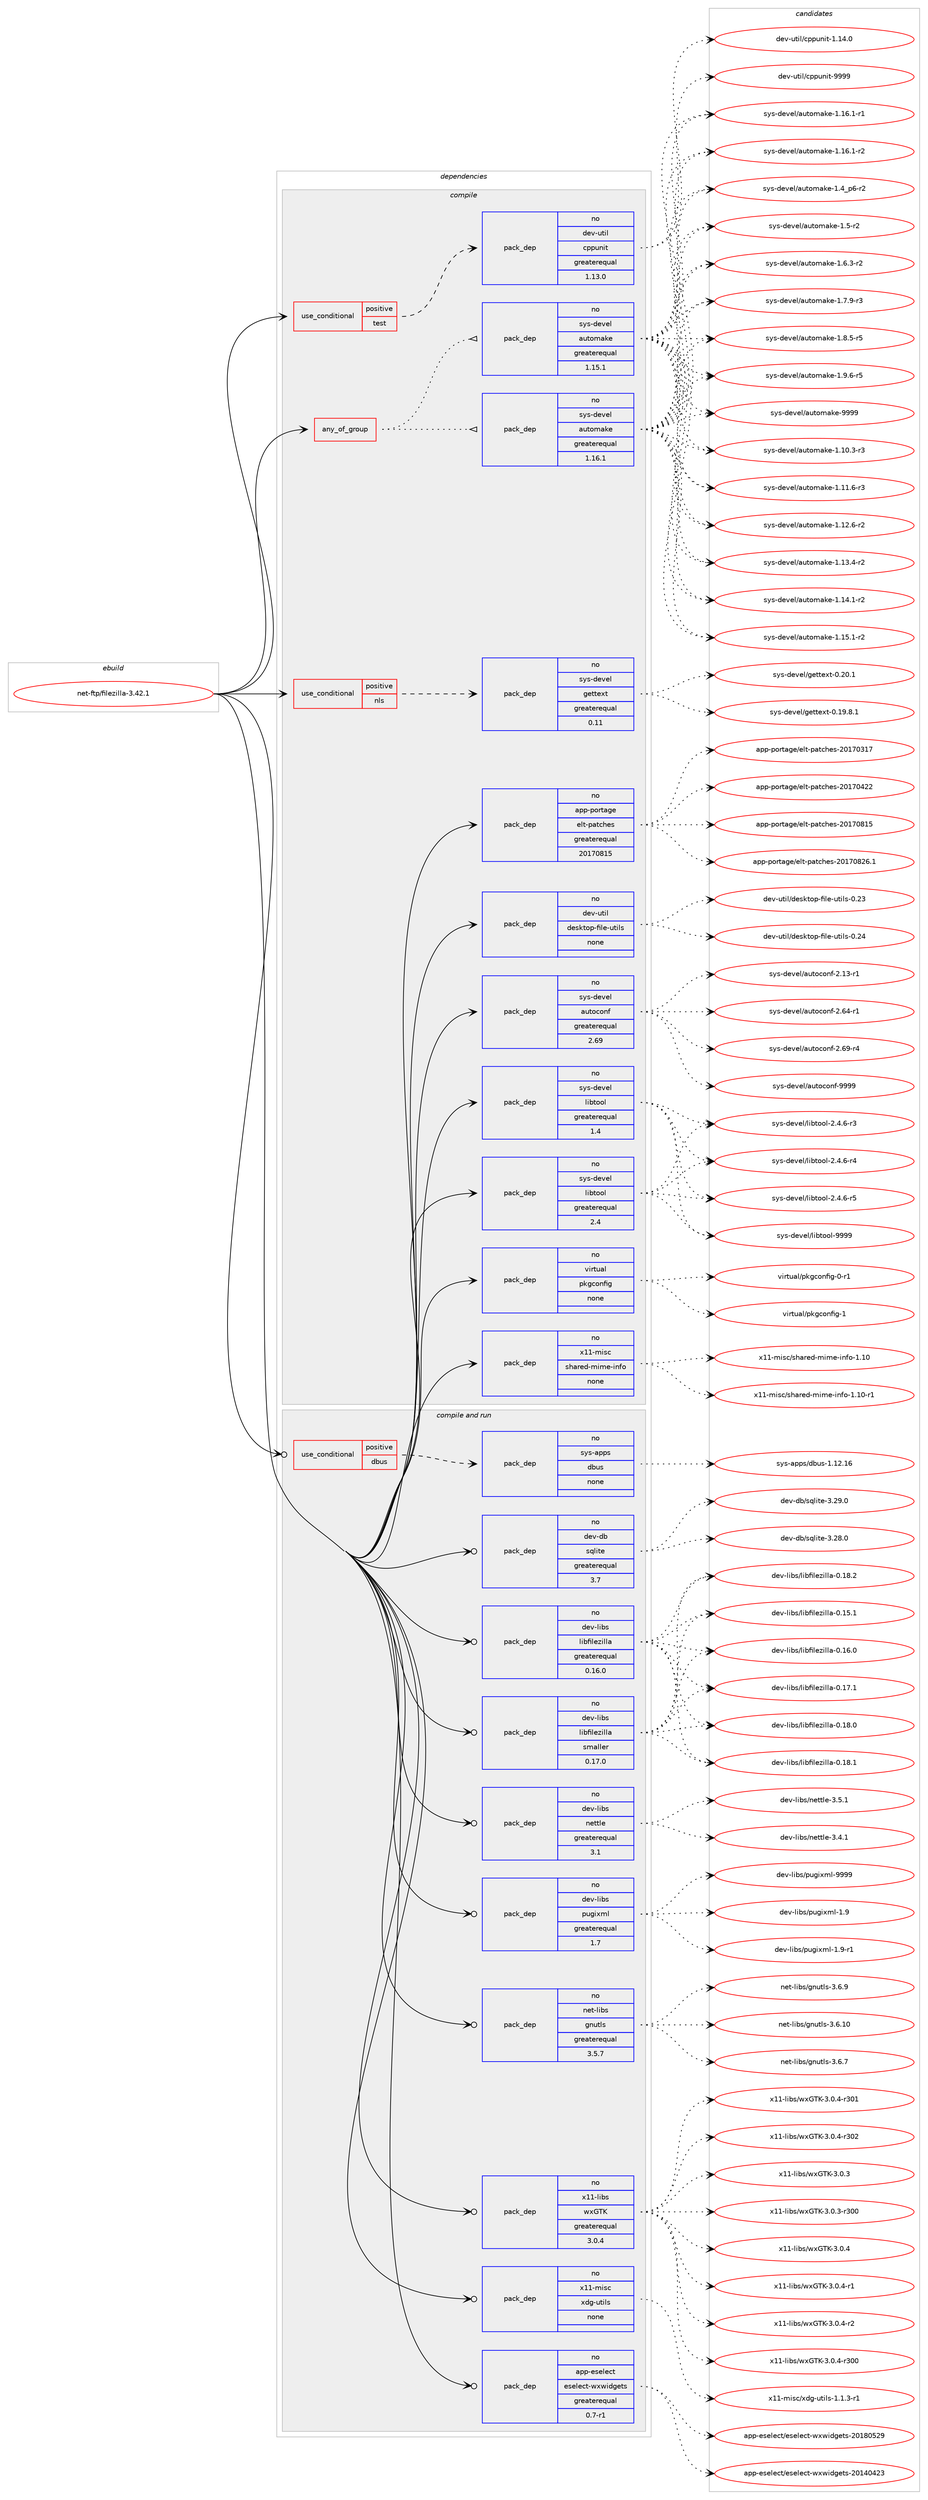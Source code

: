 digraph prolog {

# *************
# Graph options
# *************

newrank=true;
concentrate=true;
compound=true;
graph [rankdir=LR,fontname=Helvetica,fontsize=10,ranksep=1.5];#, ranksep=2.5, nodesep=0.2];
edge  [arrowhead=vee];
node  [fontname=Helvetica,fontsize=10];

# **********
# The ebuild
# **********

subgraph cluster_leftcol {
color=gray;
rank=same;
label=<<i>ebuild</i>>;
id [label="net-ftp/filezilla-3.42.1", color=red, width=4, href="../net-ftp/filezilla-3.42.1.svg"];
}

# ****************
# The dependencies
# ****************

subgraph cluster_midcol {
color=gray;
label=<<i>dependencies</i>>;
subgraph cluster_compile {
fillcolor="#eeeeee";
style=filled;
label=<<i>compile</i>>;
subgraph any13915 {
dependency821105 [label=<<TABLE BORDER="0" CELLBORDER="1" CELLSPACING="0" CELLPADDING="4"><TR><TD CELLPADDING="10">any_of_group</TD></TR></TABLE>>, shape=none, color=red];subgraph pack606696 {
dependency821106 [label=<<TABLE BORDER="0" CELLBORDER="1" CELLSPACING="0" CELLPADDING="4" WIDTH="220"><TR><TD ROWSPAN="6" CELLPADDING="30">pack_dep</TD></TR><TR><TD WIDTH="110">no</TD></TR><TR><TD>sys-devel</TD></TR><TR><TD>automake</TD></TR><TR><TD>greaterequal</TD></TR><TR><TD>1.16.1</TD></TR></TABLE>>, shape=none, color=blue];
}
dependency821105:e -> dependency821106:w [weight=20,style="dotted",arrowhead="oinv"];
subgraph pack606697 {
dependency821107 [label=<<TABLE BORDER="0" CELLBORDER="1" CELLSPACING="0" CELLPADDING="4" WIDTH="220"><TR><TD ROWSPAN="6" CELLPADDING="30">pack_dep</TD></TR><TR><TD WIDTH="110">no</TD></TR><TR><TD>sys-devel</TD></TR><TR><TD>automake</TD></TR><TR><TD>greaterequal</TD></TR><TR><TD>1.15.1</TD></TR></TABLE>>, shape=none, color=blue];
}
dependency821105:e -> dependency821107:w [weight=20,style="dotted",arrowhead="oinv"];
}
id:e -> dependency821105:w [weight=20,style="solid",arrowhead="vee"];
subgraph cond200043 {
dependency821108 [label=<<TABLE BORDER="0" CELLBORDER="1" CELLSPACING="0" CELLPADDING="4"><TR><TD ROWSPAN="3" CELLPADDING="10">use_conditional</TD></TR><TR><TD>positive</TD></TR><TR><TD>nls</TD></TR></TABLE>>, shape=none, color=red];
subgraph pack606698 {
dependency821109 [label=<<TABLE BORDER="0" CELLBORDER="1" CELLSPACING="0" CELLPADDING="4" WIDTH="220"><TR><TD ROWSPAN="6" CELLPADDING="30">pack_dep</TD></TR><TR><TD WIDTH="110">no</TD></TR><TR><TD>sys-devel</TD></TR><TR><TD>gettext</TD></TR><TR><TD>greaterequal</TD></TR><TR><TD>0.11</TD></TR></TABLE>>, shape=none, color=blue];
}
dependency821108:e -> dependency821109:w [weight=20,style="dashed",arrowhead="vee"];
}
id:e -> dependency821108:w [weight=20,style="solid",arrowhead="vee"];
subgraph cond200044 {
dependency821110 [label=<<TABLE BORDER="0" CELLBORDER="1" CELLSPACING="0" CELLPADDING="4"><TR><TD ROWSPAN="3" CELLPADDING="10">use_conditional</TD></TR><TR><TD>positive</TD></TR><TR><TD>test</TD></TR></TABLE>>, shape=none, color=red];
subgraph pack606699 {
dependency821111 [label=<<TABLE BORDER="0" CELLBORDER="1" CELLSPACING="0" CELLPADDING="4" WIDTH="220"><TR><TD ROWSPAN="6" CELLPADDING="30">pack_dep</TD></TR><TR><TD WIDTH="110">no</TD></TR><TR><TD>dev-util</TD></TR><TR><TD>cppunit</TD></TR><TR><TD>greaterequal</TD></TR><TR><TD>1.13.0</TD></TR></TABLE>>, shape=none, color=blue];
}
dependency821110:e -> dependency821111:w [weight=20,style="dashed",arrowhead="vee"];
}
id:e -> dependency821110:w [weight=20,style="solid",arrowhead="vee"];
subgraph pack606700 {
dependency821112 [label=<<TABLE BORDER="0" CELLBORDER="1" CELLSPACING="0" CELLPADDING="4" WIDTH="220"><TR><TD ROWSPAN="6" CELLPADDING="30">pack_dep</TD></TR><TR><TD WIDTH="110">no</TD></TR><TR><TD>app-portage</TD></TR><TR><TD>elt-patches</TD></TR><TR><TD>greaterequal</TD></TR><TR><TD>20170815</TD></TR></TABLE>>, shape=none, color=blue];
}
id:e -> dependency821112:w [weight=20,style="solid",arrowhead="vee"];
subgraph pack606701 {
dependency821113 [label=<<TABLE BORDER="0" CELLBORDER="1" CELLSPACING="0" CELLPADDING="4" WIDTH="220"><TR><TD ROWSPAN="6" CELLPADDING="30">pack_dep</TD></TR><TR><TD WIDTH="110">no</TD></TR><TR><TD>dev-util</TD></TR><TR><TD>desktop-file-utils</TD></TR><TR><TD>none</TD></TR><TR><TD></TD></TR></TABLE>>, shape=none, color=blue];
}
id:e -> dependency821113:w [weight=20,style="solid",arrowhead="vee"];
subgraph pack606702 {
dependency821114 [label=<<TABLE BORDER="0" CELLBORDER="1" CELLSPACING="0" CELLPADDING="4" WIDTH="220"><TR><TD ROWSPAN="6" CELLPADDING="30">pack_dep</TD></TR><TR><TD WIDTH="110">no</TD></TR><TR><TD>sys-devel</TD></TR><TR><TD>autoconf</TD></TR><TR><TD>greaterequal</TD></TR><TR><TD>2.69</TD></TR></TABLE>>, shape=none, color=blue];
}
id:e -> dependency821114:w [weight=20,style="solid",arrowhead="vee"];
subgraph pack606703 {
dependency821115 [label=<<TABLE BORDER="0" CELLBORDER="1" CELLSPACING="0" CELLPADDING="4" WIDTH="220"><TR><TD ROWSPAN="6" CELLPADDING="30">pack_dep</TD></TR><TR><TD WIDTH="110">no</TD></TR><TR><TD>sys-devel</TD></TR><TR><TD>libtool</TD></TR><TR><TD>greaterequal</TD></TR><TR><TD>1.4</TD></TR></TABLE>>, shape=none, color=blue];
}
id:e -> dependency821115:w [weight=20,style="solid",arrowhead="vee"];
subgraph pack606704 {
dependency821116 [label=<<TABLE BORDER="0" CELLBORDER="1" CELLSPACING="0" CELLPADDING="4" WIDTH="220"><TR><TD ROWSPAN="6" CELLPADDING="30">pack_dep</TD></TR><TR><TD WIDTH="110">no</TD></TR><TR><TD>sys-devel</TD></TR><TR><TD>libtool</TD></TR><TR><TD>greaterequal</TD></TR><TR><TD>2.4</TD></TR></TABLE>>, shape=none, color=blue];
}
id:e -> dependency821116:w [weight=20,style="solid",arrowhead="vee"];
subgraph pack606705 {
dependency821117 [label=<<TABLE BORDER="0" CELLBORDER="1" CELLSPACING="0" CELLPADDING="4" WIDTH="220"><TR><TD ROWSPAN="6" CELLPADDING="30">pack_dep</TD></TR><TR><TD WIDTH="110">no</TD></TR><TR><TD>virtual</TD></TR><TR><TD>pkgconfig</TD></TR><TR><TD>none</TD></TR><TR><TD></TD></TR></TABLE>>, shape=none, color=blue];
}
id:e -> dependency821117:w [weight=20,style="solid",arrowhead="vee"];
subgraph pack606706 {
dependency821118 [label=<<TABLE BORDER="0" CELLBORDER="1" CELLSPACING="0" CELLPADDING="4" WIDTH="220"><TR><TD ROWSPAN="6" CELLPADDING="30">pack_dep</TD></TR><TR><TD WIDTH="110">no</TD></TR><TR><TD>x11-misc</TD></TR><TR><TD>shared-mime-info</TD></TR><TR><TD>none</TD></TR><TR><TD></TD></TR></TABLE>>, shape=none, color=blue];
}
id:e -> dependency821118:w [weight=20,style="solid",arrowhead="vee"];
}
subgraph cluster_compileandrun {
fillcolor="#eeeeee";
style=filled;
label=<<i>compile and run</i>>;
subgraph cond200045 {
dependency821119 [label=<<TABLE BORDER="0" CELLBORDER="1" CELLSPACING="0" CELLPADDING="4"><TR><TD ROWSPAN="3" CELLPADDING="10">use_conditional</TD></TR><TR><TD>positive</TD></TR><TR><TD>dbus</TD></TR></TABLE>>, shape=none, color=red];
subgraph pack606707 {
dependency821120 [label=<<TABLE BORDER="0" CELLBORDER="1" CELLSPACING="0" CELLPADDING="4" WIDTH="220"><TR><TD ROWSPAN="6" CELLPADDING="30">pack_dep</TD></TR><TR><TD WIDTH="110">no</TD></TR><TR><TD>sys-apps</TD></TR><TR><TD>dbus</TD></TR><TR><TD>none</TD></TR><TR><TD></TD></TR></TABLE>>, shape=none, color=blue];
}
dependency821119:e -> dependency821120:w [weight=20,style="dashed",arrowhead="vee"];
}
id:e -> dependency821119:w [weight=20,style="solid",arrowhead="odotvee"];
subgraph pack606708 {
dependency821121 [label=<<TABLE BORDER="0" CELLBORDER="1" CELLSPACING="0" CELLPADDING="4" WIDTH="220"><TR><TD ROWSPAN="6" CELLPADDING="30">pack_dep</TD></TR><TR><TD WIDTH="110">no</TD></TR><TR><TD>app-eselect</TD></TR><TR><TD>eselect-wxwidgets</TD></TR><TR><TD>greaterequal</TD></TR><TR><TD>0.7-r1</TD></TR></TABLE>>, shape=none, color=blue];
}
id:e -> dependency821121:w [weight=20,style="solid",arrowhead="odotvee"];
subgraph pack606709 {
dependency821122 [label=<<TABLE BORDER="0" CELLBORDER="1" CELLSPACING="0" CELLPADDING="4" WIDTH="220"><TR><TD ROWSPAN="6" CELLPADDING="30">pack_dep</TD></TR><TR><TD WIDTH="110">no</TD></TR><TR><TD>dev-db</TD></TR><TR><TD>sqlite</TD></TR><TR><TD>greaterequal</TD></TR><TR><TD>3.7</TD></TR></TABLE>>, shape=none, color=blue];
}
id:e -> dependency821122:w [weight=20,style="solid",arrowhead="odotvee"];
subgraph pack606710 {
dependency821123 [label=<<TABLE BORDER="0" CELLBORDER="1" CELLSPACING="0" CELLPADDING="4" WIDTH="220"><TR><TD ROWSPAN="6" CELLPADDING="30">pack_dep</TD></TR><TR><TD WIDTH="110">no</TD></TR><TR><TD>dev-libs</TD></TR><TR><TD>libfilezilla</TD></TR><TR><TD>greaterequal</TD></TR><TR><TD>0.16.0</TD></TR></TABLE>>, shape=none, color=blue];
}
id:e -> dependency821123:w [weight=20,style="solid",arrowhead="odotvee"];
subgraph pack606711 {
dependency821124 [label=<<TABLE BORDER="0" CELLBORDER="1" CELLSPACING="0" CELLPADDING="4" WIDTH="220"><TR><TD ROWSPAN="6" CELLPADDING="30">pack_dep</TD></TR><TR><TD WIDTH="110">no</TD></TR><TR><TD>dev-libs</TD></TR><TR><TD>libfilezilla</TD></TR><TR><TD>smaller</TD></TR><TR><TD>0.17.0</TD></TR></TABLE>>, shape=none, color=blue];
}
id:e -> dependency821124:w [weight=20,style="solid",arrowhead="odotvee"];
subgraph pack606712 {
dependency821125 [label=<<TABLE BORDER="0" CELLBORDER="1" CELLSPACING="0" CELLPADDING="4" WIDTH="220"><TR><TD ROWSPAN="6" CELLPADDING="30">pack_dep</TD></TR><TR><TD WIDTH="110">no</TD></TR><TR><TD>dev-libs</TD></TR><TR><TD>nettle</TD></TR><TR><TD>greaterequal</TD></TR><TR><TD>3.1</TD></TR></TABLE>>, shape=none, color=blue];
}
id:e -> dependency821125:w [weight=20,style="solid",arrowhead="odotvee"];
subgraph pack606713 {
dependency821126 [label=<<TABLE BORDER="0" CELLBORDER="1" CELLSPACING="0" CELLPADDING="4" WIDTH="220"><TR><TD ROWSPAN="6" CELLPADDING="30">pack_dep</TD></TR><TR><TD WIDTH="110">no</TD></TR><TR><TD>dev-libs</TD></TR><TR><TD>pugixml</TD></TR><TR><TD>greaterequal</TD></TR><TR><TD>1.7</TD></TR></TABLE>>, shape=none, color=blue];
}
id:e -> dependency821126:w [weight=20,style="solid",arrowhead="odotvee"];
subgraph pack606714 {
dependency821127 [label=<<TABLE BORDER="0" CELLBORDER="1" CELLSPACING="0" CELLPADDING="4" WIDTH="220"><TR><TD ROWSPAN="6" CELLPADDING="30">pack_dep</TD></TR><TR><TD WIDTH="110">no</TD></TR><TR><TD>net-libs</TD></TR><TR><TD>gnutls</TD></TR><TR><TD>greaterequal</TD></TR><TR><TD>3.5.7</TD></TR></TABLE>>, shape=none, color=blue];
}
id:e -> dependency821127:w [weight=20,style="solid",arrowhead="odotvee"];
subgraph pack606715 {
dependency821128 [label=<<TABLE BORDER="0" CELLBORDER="1" CELLSPACING="0" CELLPADDING="4" WIDTH="220"><TR><TD ROWSPAN="6" CELLPADDING="30">pack_dep</TD></TR><TR><TD WIDTH="110">no</TD></TR><TR><TD>x11-libs</TD></TR><TR><TD>wxGTK</TD></TR><TR><TD>greaterequal</TD></TR><TR><TD>3.0.4</TD></TR></TABLE>>, shape=none, color=blue];
}
id:e -> dependency821128:w [weight=20,style="solid",arrowhead="odotvee"];
subgraph pack606716 {
dependency821129 [label=<<TABLE BORDER="0" CELLBORDER="1" CELLSPACING="0" CELLPADDING="4" WIDTH="220"><TR><TD ROWSPAN="6" CELLPADDING="30">pack_dep</TD></TR><TR><TD WIDTH="110">no</TD></TR><TR><TD>x11-misc</TD></TR><TR><TD>xdg-utils</TD></TR><TR><TD>none</TD></TR><TR><TD></TD></TR></TABLE>>, shape=none, color=blue];
}
id:e -> dependency821129:w [weight=20,style="solid",arrowhead="odotvee"];
}
subgraph cluster_run {
fillcolor="#eeeeee";
style=filled;
label=<<i>run</i>>;
}
}

# **************
# The candidates
# **************

subgraph cluster_choices {
rank=same;
color=gray;
label=<<i>candidates</i>>;

subgraph choice606696 {
color=black;
nodesep=1;
choice11512111545100101118101108479711711611110997107101454946494846514511451 [label="sys-devel/automake-1.10.3-r3", color=red, width=4,href="../sys-devel/automake-1.10.3-r3.svg"];
choice11512111545100101118101108479711711611110997107101454946494946544511451 [label="sys-devel/automake-1.11.6-r3", color=red, width=4,href="../sys-devel/automake-1.11.6-r3.svg"];
choice11512111545100101118101108479711711611110997107101454946495046544511450 [label="sys-devel/automake-1.12.6-r2", color=red, width=4,href="../sys-devel/automake-1.12.6-r2.svg"];
choice11512111545100101118101108479711711611110997107101454946495146524511450 [label="sys-devel/automake-1.13.4-r2", color=red, width=4,href="../sys-devel/automake-1.13.4-r2.svg"];
choice11512111545100101118101108479711711611110997107101454946495246494511450 [label="sys-devel/automake-1.14.1-r2", color=red, width=4,href="../sys-devel/automake-1.14.1-r2.svg"];
choice11512111545100101118101108479711711611110997107101454946495346494511450 [label="sys-devel/automake-1.15.1-r2", color=red, width=4,href="../sys-devel/automake-1.15.1-r2.svg"];
choice11512111545100101118101108479711711611110997107101454946495446494511449 [label="sys-devel/automake-1.16.1-r1", color=red, width=4,href="../sys-devel/automake-1.16.1-r1.svg"];
choice11512111545100101118101108479711711611110997107101454946495446494511450 [label="sys-devel/automake-1.16.1-r2", color=red, width=4,href="../sys-devel/automake-1.16.1-r2.svg"];
choice115121115451001011181011084797117116111109971071014549465295112544511450 [label="sys-devel/automake-1.4_p6-r2", color=red, width=4,href="../sys-devel/automake-1.4_p6-r2.svg"];
choice11512111545100101118101108479711711611110997107101454946534511450 [label="sys-devel/automake-1.5-r2", color=red, width=4,href="../sys-devel/automake-1.5-r2.svg"];
choice115121115451001011181011084797117116111109971071014549465446514511450 [label="sys-devel/automake-1.6.3-r2", color=red, width=4,href="../sys-devel/automake-1.6.3-r2.svg"];
choice115121115451001011181011084797117116111109971071014549465546574511451 [label="sys-devel/automake-1.7.9-r3", color=red, width=4,href="../sys-devel/automake-1.7.9-r3.svg"];
choice115121115451001011181011084797117116111109971071014549465646534511453 [label="sys-devel/automake-1.8.5-r5", color=red, width=4,href="../sys-devel/automake-1.8.5-r5.svg"];
choice115121115451001011181011084797117116111109971071014549465746544511453 [label="sys-devel/automake-1.9.6-r5", color=red, width=4,href="../sys-devel/automake-1.9.6-r5.svg"];
choice115121115451001011181011084797117116111109971071014557575757 [label="sys-devel/automake-9999", color=red, width=4,href="../sys-devel/automake-9999.svg"];
dependency821106:e -> choice11512111545100101118101108479711711611110997107101454946494846514511451:w [style=dotted,weight="100"];
dependency821106:e -> choice11512111545100101118101108479711711611110997107101454946494946544511451:w [style=dotted,weight="100"];
dependency821106:e -> choice11512111545100101118101108479711711611110997107101454946495046544511450:w [style=dotted,weight="100"];
dependency821106:e -> choice11512111545100101118101108479711711611110997107101454946495146524511450:w [style=dotted,weight="100"];
dependency821106:e -> choice11512111545100101118101108479711711611110997107101454946495246494511450:w [style=dotted,weight="100"];
dependency821106:e -> choice11512111545100101118101108479711711611110997107101454946495346494511450:w [style=dotted,weight="100"];
dependency821106:e -> choice11512111545100101118101108479711711611110997107101454946495446494511449:w [style=dotted,weight="100"];
dependency821106:e -> choice11512111545100101118101108479711711611110997107101454946495446494511450:w [style=dotted,weight="100"];
dependency821106:e -> choice115121115451001011181011084797117116111109971071014549465295112544511450:w [style=dotted,weight="100"];
dependency821106:e -> choice11512111545100101118101108479711711611110997107101454946534511450:w [style=dotted,weight="100"];
dependency821106:e -> choice115121115451001011181011084797117116111109971071014549465446514511450:w [style=dotted,weight="100"];
dependency821106:e -> choice115121115451001011181011084797117116111109971071014549465546574511451:w [style=dotted,weight="100"];
dependency821106:e -> choice115121115451001011181011084797117116111109971071014549465646534511453:w [style=dotted,weight="100"];
dependency821106:e -> choice115121115451001011181011084797117116111109971071014549465746544511453:w [style=dotted,weight="100"];
dependency821106:e -> choice115121115451001011181011084797117116111109971071014557575757:w [style=dotted,weight="100"];
}
subgraph choice606697 {
color=black;
nodesep=1;
choice11512111545100101118101108479711711611110997107101454946494846514511451 [label="sys-devel/automake-1.10.3-r3", color=red, width=4,href="../sys-devel/automake-1.10.3-r3.svg"];
choice11512111545100101118101108479711711611110997107101454946494946544511451 [label="sys-devel/automake-1.11.6-r3", color=red, width=4,href="../sys-devel/automake-1.11.6-r3.svg"];
choice11512111545100101118101108479711711611110997107101454946495046544511450 [label="sys-devel/automake-1.12.6-r2", color=red, width=4,href="../sys-devel/automake-1.12.6-r2.svg"];
choice11512111545100101118101108479711711611110997107101454946495146524511450 [label="sys-devel/automake-1.13.4-r2", color=red, width=4,href="../sys-devel/automake-1.13.4-r2.svg"];
choice11512111545100101118101108479711711611110997107101454946495246494511450 [label="sys-devel/automake-1.14.1-r2", color=red, width=4,href="../sys-devel/automake-1.14.1-r2.svg"];
choice11512111545100101118101108479711711611110997107101454946495346494511450 [label="sys-devel/automake-1.15.1-r2", color=red, width=4,href="../sys-devel/automake-1.15.1-r2.svg"];
choice11512111545100101118101108479711711611110997107101454946495446494511449 [label="sys-devel/automake-1.16.1-r1", color=red, width=4,href="../sys-devel/automake-1.16.1-r1.svg"];
choice11512111545100101118101108479711711611110997107101454946495446494511450 [label="sys-devel/automake-1.16.1-r2", color=red, width=4,href="../sys-devel/automake-1.16.1-r2.svg"];
choice115121115451001011181011084797117116111109971071014549465295112544511450 [label="sys-devel/automake-1.4_p6-r2", color=red, width=4,href="../sys-devel/automake-1.4_p6-r2.svg"];
choice11512111545100101118101108479711711611110997107101454946534511450 [label="sys-devel/automake-1.5-r2", color=red, width=4,href="../sys-devel/automake-1.5-r2.svg"];
choice115121115451001011181011084797117116111109971071014549465446514511450 [label="sys-devel/automake-1.6.3-r2", color=red, width=4,href="../sys-devel/automake-1.6.3-r2.svg"];
choice115121115451001011181011084797117116111109971071014549465546574511451 [label="sys-devel/automake-1.7.9-r3", color=red, width=4,href="../sys-devel/automake-1.7.9-r3.svg"];
choice115121115451001011181011084797117116111109971071014549465646534511453 [label="sys-devel/automake-1.8.5-r5", color=red, width=4,href="../sys-devel/automake-1.8.5-r5.svg"];
choice115121115451001011181011084797117116111109971071014549465746544511453 [label="sys-devel/automake-1.9.6-r5", color=red, width=4,href="../sys-devel/automake-1.9.6-r5.svg"];
choice115121115451001011181011084797117116111109971071014557575757 [label="sys-devel/automake-9999", color=red, width=4,href="../sys-devel/automake-9999.svg"];
dependency821107:e -> choice11512111545100101118101108479711711611110997107101454946494846514511451:w [style=dotted,weight="100"];
dependency821107:e -> choice11512111545100101118101108479711711611110997107101454946494946544511451:w [style=dotted,weight="100"];
dependency821107:e -> choice11512111545100101118101108479711711611110997107101454946495046544511450:w [style=dotted,weight="100"];
dependency821107:e -> choice11512111545100101118101108479711711611110997107101454946495146524511450:w [style=dotted,weight="100"];
dependency821107:e -> choice11512111545100101118101108479711711611110997107101454946495246494511450:w [style=dotted,weight="100"];
dependency821107:e -> choice11512111545100101118101108479711711611110997107101454946495346494511450:w [style=dotted,weight="100"];
dependency821107:e -> choice11512111545100101118101108479711711611110997107101454946495446494511449:w [style=dotted,weight="100"];
dependency821107:e -> choice11512111545100101118101108479711711611110997107101454946495446494511450:w [style=dotted,weight="100"];
dependency821107:e -> choice115121115451001011181011084797117116111109971071014549465295112544511450:w [style=dotted,weight="100"];
dependency821107:e -> choice11512111545100101118101108479711711611110997107101454946534511450:w [style=dotted,weight="100"];
dependency821107:e -> choice115121115451001011181011084797117116111109971071014549465446514511450:w [style=dotted,weight="100"];
dependency821107:e -> choice115121115451001011181011084797117116111109971071014549465546574511451:w [style=dotted,weight="100"];
dependency821107:e -> choice115121115451001011181011084797117116111109971071014549465646534511453:w [style=dotted,weight="100"];
dependency821107:e -> choice115121115451001011181011084797117116111109971071014549465746544511453:w [style=dotted,weight="100"];
dependency821107:e -> choice115121115451001011181011084797117116111109971071014557575757:w [style=dotted,weight="100"];
}
subgraph choice606698 {
color=black;
nodesep=1;
choice1151211154510010111810110847103101116116101120116454846495746564649 [label="sys-devel/gettext-0.19.8.1", color=red, width=4,href="../sys-devel/gettext-0.19.8.1.svg"];
choice115121115451001011181011084710310111611610112011645484650484649 [label="sys-devel/gettext-0.20.1", color=red, width=4,href="../sys-devel/gettext-0.20.1.svg"];
dependency821109:e -> choice1151211154510010111810110847103101116116101120116454846495746564649:w [style=dotted,weight="100"];
dependency821109:e -> choice115121115451001011181011084710310111611610112011645484650484649:w [style=dotted,weight="100"];
}
subgraph choice606699 {
color=black;
nodesep=1;
choice10010111845117116105108479911211211711010511645494649524648 [label="dev-util/cppunit-1.14.0", color=red, width=4,href="../dev-util/cppunit-1.14.0.svg"];
choice1001011184511711610510847991121121171101051164557575757 [label="dev-util/cppunit-9999", color=red, width=4,href="../dev-util/cppunit-9999.svg"];
dependency821111:e -> choice10010111845117116105108479911211211711010511645494649524648:w [style=dotted,weight="100"];
dependency821111:e -> choice1001011184511711610510847991121121171101051164557575757:w [style=dotted,weight="100"];
}
subgraph choice606700 {
color=black;
nodesep=1;
choice97112112451121111141169710310147101108116451129711699104101115455048495548514955 [label="app-portage/elt-patches-20170317", color=red, width=4,href="../app-portage/elt-patches-20170317.svg"];
choice97112112451121111141169710310147101108116451129711699104101115455048495548525050 [label="app-portage/elt-patches-20170422", color=red, width=4,href="../app-portage/elt-patches-20170422.svg"];
choice97112112451121111141169710310147101108116451129711699104101115455048495548564953 [label="app-portage/elt-patches-20170815", color=red, width=4,href="../app-portage/elt-patches-20170815.svg"];
choice971121124511211111411697103101471011081164511297116991041011154550484955485650544649 [label="app-portage/elt-patches-20170826.1", color=red, width=4,href="../app-portage/elt-patches-20170826.1.svg"];
dependency821112:e -> choice97112112451121111141169710310147101108116451129711699104101115455048495548514955:w [style=dotted,weight="100"];
dependency821112:e -> choice97112112451121111141169710310147101108116451129711699104101115455048495548525050:w [style=dotted,weight="100"];
dependency821112:e -> choice97112112451121111141169710310147101108116451129711699104101115455048495548564953:w [style=dotted,weight="100"];
dependency821112:e -> choice971121124511211111411697103101471011081164511297116991041011154550484955485650544649:w [style=dotted,weight="100"];
}
subgraph choice606701 {
color=black;
nodesep=1;
choice100101118451171161051084710010111510711611111245102105108101451171161051081154548465051 [label="dev-util/desktop-file-utils-0.23", color=red, width=4,href="../dev-util/desktop-file-utils-0.23.svg"];
choice100101118451171161051084710010111510711611111245102105108101451171161051081154548465052 [label="dev-util/desktop-file-utils-0.24", color=red, width=4,href="../dev-util/desktop-file-utils-0.24.svg"];
dependency821113:e -> choice100101118451171161051084710010111510711611111245102105108101451171161051081154548465051:w [style=dotted,weight="100"];
dependency821113:e -> choice100101118451171161051084710010111510711611111245102105108101451171161051081154548465052:w [style=dotted,weight="100"];
}
subgraph choice606702 {
color=black;
nodesep=1;
choice1151211154510010111810110847971171161119911111010245504649514511449 [label="sys-devel/autoconf-2.13-r1", color=red, width=4,href="../sys-devel/autoconf-2.13-r1.svg"];
choice1151211154510010111810110847971171161119911111010245504654524511449 [label="sys-devel/autoconf-2.64-r1", color=red, width=4,href="../sys-devel/autoconf-2.64-r1.svg"];
choice1151211154510010111810110847971171161119911111010245504654574511452 [label="sys-devel/autoconf-2.69-r4", color=red, width=4,href="../sys-devel/autoconf-2.69-r4.svg"];
choice115121115451001011181011084797117116111991111101024557575757 [label="sys-devel/autoconf-9999", color=red, width=4,href="../sys-devel/autoconf-9999.svg"];
dependency821114:e -> choice1151211154510010111810110847971171161119911111010245504649514511449:w [style=dotted,weight="100"];
dependency821114:e -> choice1151211154510010111810110847971171161119911111010245504654524511449:w [style=dotted,weight="100"];
dependency821114:e -> choice1151211154510010111810110847971171161119911111010245504654574511452:w [style=dotted,weight="100"];
dependency821114:e -> choice115121115451001011181011084797117116111991111101024557575757:w [style=dotted,weight="100"];
}
subgraph choice606703 {
color=black;
nodesep=1;
choice1151211154510010111810110847108105981161111111084550465246544511451 [label="sys-devel/libtool-2.4.6-r3", color=red, width=4,href="../sys-devel/libtool-2.4.6-r3.svg"];
choice1151211154510010111810110847108105981161111111084550465246544511452 [label="sys-devel/libtool-2.4.6-r4", color=red, width=4,href="../sys-devel/libtool-2.4.6-r4.svg"];
choice1151211154510010111810110847108105981161111111084550465246544511453 [label="sys-devel/libtool-2.4.6-r5", color=red, width=4,href="../sys-devel/libtool-2.4.6-r5.svg"];
choice1151211154510010111810110847108105981161111111084557575757 [label="sys-devel/libtool-9999", color=red, width=4,href="../sys-devel/libtool-9999.svg"];
dependency821115:e -> choice1151211154510010111810110847108105981161111111084550465246544511451:w [style=dotted,weight="100"];
dependency821115:e -> choice1151211154510010111810110847108105981161111111084550465246544511452:w [style=dotted,weight="100"];
dependency821115:e -> choice1151211154510010111810110847108105981161111111084550465246544511453:w [style=dotted,weight="100"];
dependency821115:e -> choice1151211154510010111810110847108105981161111111084557575757:w [style=dotted,weight="100"];
}
subgraph choice606704 {
color=black;
nodesep=1;
choice1151211154510010111810110847108105981161111111084550465246544511451 [label="sys-devel/libtool-2.4.6-r3", color=red, width=4,href="../sys-devel/libtool-2.4.6-r3.svg"];
choice1151211154510010111810110847108105981161111111084550465246544511452 [label="sys-devel/libtool-2.4.6-r4", color=red, width=4,href="../sys-devel/libtool-2.4.6-r4.svg"];
choice1151211154510010111810110847108105981161111111084550465246544511453 [label="sys-devel/libtool-2.4.6-r5", color=red, width=4,href="../sys-devel/libtool-2.4.6-r5.svg"];
choice1151211154510010111810110847108105981161111111084557575757 [label="sys-devel/libtool-9999", color=red, width=4,href="../sys-devel/libtool-9999.svg"];
dependency821116:e -> choice1151211154510010111810110847108105981161111111084550465246544511451:w [style=dotted,weight="100"];
dependency821116:e -> choice1151211154510010111810110847108105981161111111084550465246544511452:w [style=dotted,weight="100"];
dependency821116:e -> choice1151211154510010111810110847108105981161111111084550465246544511453:w [style=dotted,weight="100"];
dependency821116:e -> choice1151211154510010111810110847108105981161111111084557575757:w [style=dotted,weight="100"];
}
subgraph choice606705 {
color=black;
nodesep=1;
choice11810511411611797108471121071039911111010210510345484511449 [label="virtual/pkgconfig-0-r1", color=red, width=4,href="../virtual/pkgconfig-0-r1.svg"];
choice1181051141161179710847112107103991111101021051034549 [label="virtual/pkgconfig-1", color=red, width=4,href="../virtual/pkgconfig-1.svg"];
dependency821117:e -> choice11810511411611797108471121071039911111010210510345484511449:w [style=dotted,weight="100"];
dependency821117:e -> choice1181051141161179710847112107103991111101021051034549:w [style=dotted,weight="100"];
}
subgraph choice606706 {
color=black;
nodesep=1;
choice12049494510910511599471151049711410110045109105109101451051101021114549464948 [label="x11-misc/shared-mime-info-1.10", color=red, width=4,href="../x11-misc/shared-mime-info-1.10.svg"];
choice120494945109105115994711510497114101100451091051091014510511010211145494649484511449 [label="x11-misc/shared-mime-info-1.10-r1", color=red, width=4,href="../x11-misc/shared-mime-info-1.10-r1.svg"];
dependency821118:e -> choice12049494510910511599471151049711410110045109105109101451051101021114549464948:w [style=dotted,weight="100"];
dependency821118:e -> choice120494945109105115994711510497114101100451091051091014510511010211145494649484511449:w [style=dotted,weight="100"];
}
subgraph choice606707 {
color=black;
nodesep=1;
choice115121115459711211211547100981171154549464950464954 [label="sys-apps/dbus-1.12.16", color=red, width=4,href="../sys-apps/dbus-1.12.16.svg"];
dependency821120:e -> choice115121115459711211211547100981171154549464950464954:w [style=dotted,weight="100"];
}
subgraph choice606708 {
color=black;
nodesep=1;
choice971121124510111510110810199116471011151011081019911645119120119105100103101116115455048495248525051 [label="app-eselect/eselect-wxwidgets-20140423", color=red, width=4,href="../app-eselect/eselect-wxwidgets-20140423.svg"];
choice971121124510111510110810199116471011151011081019911645119120119105100103101116115455048495648535057 [label="app-eselect/eselect-wxwidgets-20180529", color=red, width=4,href="../app-eselect/eselect-wxwidgets-20180529.svg"];
dependency821121:e -> choice971121124510111510110810199116471011151011081019911645119120119105100103101116115455048495248525051:w [style=dotted,weight="100"];
dependency821121:e -> choice971121124510111510110810199116471011151011081019911645119120119105100103101116115455048495648535057:w [style=dotted,weight="100"];
}
subgraph choice606709 {
color=black;
nodesep=1;
choice10010111845100984711511310810511610145514650564648 [label="dev-db/sqlite-3.28.0", color=red, width=4,href="../dev-db/sqlite-3.28.0.svg"];
choice10010111845100984711511310810511610145514650574648 [label="dev-db/sqlite-3.29.0", color=red, width=4,href="../dev-db/sqlite-3.29.0.svg"];
dependency821122:e -> choice10010111845100984711511310810511610145514650564648:w [style=dotted,weight="100"];
dependency821122:e -> choice10010111845100984711511310810511610145514650574648:w [style=dotted,weight="100"];
}
subgraph choice606710 {
color=black;
nodesep=1;
choice100101118451081059811547108105981021051081011221051081089745484649534649 [label="dev-libs/libfilezilla-0.15.1", color=red, width=4,href="../dev-libs/libfilezilla-0.15.1.svg"];
choice100101118451081059811547108105981021051081011221051081089745484649544648 [label="dev-libs/libfilezilla-0.16.0", color=red, width=4,href="../dev-libs/libfilezilla-0.16.0.svg"];
choice100101118451081059811547108105981021051081011221051081089745484649554649 [label="dev-libs/libfilezilla-0.17.1", color=red, width=4,href="../dev-libs/libfilezilla-0.17.1.svg"];
choice100101118451081059811547108105981021051081011221051081089745484649564648 [label="dev-libs/libfilezilla-0.18.0", color=red, width=4,href="../dev-libs/libfilezilla-0.18.0.svg"];
choice100101118451081059811547108105981021051081011221051081089745484649564649 [label="dev-libs/libfilezilla-0.18.1", color=red, width=4,href="../dev-libs/libfilezilla-0.18.1.svg"];
choice100101118451081059811547108105981021051081011221051081089745484649564650 [label="dev-libs/libfilezilla-0.18.2", color=red, width=4,href="../dev-libs/libfilezilla-0.18.2.svg"];
dependency821123:e -> choice100101118451081059811547108105981021051081011221051081089745484649534649:w [style=dotted,weight="100"];
dependency821123:e -> choice100101118451081059811547108105981021051081011221051081089745484649544648:w [style=dotted,weight="100"];
dependency821123:e -> choice100101118451081059811547108105981021051081011221051081089745484649554649:w [style=dotted,weight="100"];
dependency821123:e -> choice100101118451081059811547108105981021051081011221051081089745484649564648:w [style=dotted,weight="100"];
dependency821123:e -> choice100101118451081059811547108105981021051081011221051081089745484649564649:w [style=dotted,weight="100"];
dependency821123:e -> choice100101118451081059811547108105981021051081011221051081089745484649564650:w [style=dotted,weight="100"];
}
subgraph choice606711 {
color=black;
nodesep=1;
choice100101118451081059811547108105981021051081011221051081089745484649534649 [label="dev-libs/libfilezilla-0.15.1", color=red, width=4,href="../dev-libs/libfilezilla-0.15.1.svg"];
choice100101118451081059811547108105981021051081011221051081089745484649544648 [label="dev-libs/libfilezilla-0.16.0", color=red, width=4,href="../dev-libs/libfilezilla-0.16.0.svg"];
choice100101118451081059811547108105981021051081011221051081089745484649554649 [label="dev-libs/libfilezilla-0.17.1", color=red, width=4,href="../dev-libs/libfilezilla-0.17.1.svg"];
choice100101118451081059811547108105981021051081011221051081089745484649564648 [label="dev-libs/libfilezilla-0.18.0", color=red, width=4,href="../dev-libs/libfilezilla-0.18.0.svg"];
choice100101118451081059811547108105981021051081011221051081089745484649564649 [label="dev-libs/libfilezilla-0.18.1", color=red, width=4,href="../dev-libs/libfilezilla-0.18.1.svg"];
choice100101118451081059811547108105981021051081011221051081089745484649564650 [label="dev-libs/libfilezilla-0.18.2", color=red, width=4,href="../dev-libs/libfilezilla-0.18.2.svg"];
dependency821124:e -> choice100101118451081059811547108105981021051081011221051081089745484649534649:w [style=dotted,weight="100"];
dependency821124:e -> choice100101118451081059811547108105981021051081011221051081089745484649544648:w [style=dotted,weight="100"];
dependency821124:e -> choice100101118451081059811547108105981021051081011221051081089745484649554649:w [style=dotted,weight="100"];
dependency821124:e -> choice100101118451081059811547108105981021051081011221051081089745484649564648:w [style=dotted,weight="100"];
dependency821124:e -> choice100101118451081059811547108105981021051081011221051081089745484649564649:w [style=dotted,weight="100"];
dependency821124:e -> choice100101118451081059811547108105981021051081011221051081089745484649564650:w [style=dotted,weight="100"];
}
subgraph choice606712 {
color=black;
nodesep=1;
choice100101118451081059811547110101116116108101455146524649 [label="dev-libs/nettle-3.4.1", color=red, width=4,href="../dev-libs/nettle-3.4.1.svg"];
choice100101118451081059811547110101116116108101455146534649 [label="dev-libs/nettle-3.5.1", color=red, width=4,href="../dev-libs/nettle-3.5.1.svg"];
dependency821125:e -> choice100101118451081059811547110101116116108101455146524649:w [style=dotted,weight="100"];
dependency821125:e -> choice100101118451081059811547110101116116108101455146534649:w [style=dotted,weight="100"];
}
subgraph choice606713 {
color=black;
nodesep=1;
choice10010111845108105981154711211710310512010910845494657 [label="dev-libs/pugixml-1.9", color=red, width=4,href="../dev-libs/pugixml-1.9.svg"];
choice100101118451081059811547112117103105120109108454946574511449 [label="dev-libs/pugixml-1.9-r1", color=red, width=4,href="../dev-libs/pugixml-1.9-r1.svg"];
choice1001011184510810598115471121171031051201091084557575757 [label="dev-libs/pugixml-9999", color=red, width=4,href="../dev-libs/pugixml-9999.svg"];
dependency821126:e -> choice10010111845108105981154711211710310512010910845494657:w [style=dotted,weight="100"];
dependency821126:e -> choice100101118451081059811547112117103105120109108454946574511449:w [style=dotted,weight="100"];
dependency821126:e -> choice1001011184510810598115471121171031051201091084557575757:w [style=dotted,weight="100"];
}
subgraph choice606714 {
color=black;
nodesep=1;
choice11010111645108105981154710311011711610811545514654464948 [label="net-libs/gnutls-3.6.10", color=red, width=4,href="../net-libs/gnutls-3.6.10.svg"];
choice110101116451081059811547103110117116108115455146544655 [label="net-libs/gnutls-3.6.7", color=red, width=4,href="../net-libs/gnutls-3.6.7.svg"];
choice110101116451081059811547103110117116108115455146544657 [label="net-libs/gnutls-3.6.9", color=red, width=4,href="../net-libs/gnutls-3.6.9.svg"];
dependency821127:e -> choice11010111645108105981154710311011711610811545514654464948:w [style=dotted,weight="100"];
dependency821127:e -> choice110101116451081059811547103110117116108115455146544655:w [style=dotted,weight="100"];
dependency821127:e -> choice110101116451081059811547103110117116108115455146544657:w [style=dotted,weight="100"];
}
subgraph choice606715 {
color=black;
nodesep=1;
choice1204949451081059811547119120718475455146484651 [label="x11-libs/wxGTK-3.0.3", color=red, width=4,href="../x11-libs/wxGTK-3.0.3.svg"];
choice120494945108105981154711912071847545514648465145114514848 [label="x11-libs/wxGTK-3.0.3-r300", color=red, width=4,href="../x11-libs/wxGTK-3.0.3-r300.svg"];
choice1204949451081059811547119120718475455146484652 [label="x11-libs/wxGTK-3.0.4", color=red, width=4,href="../x11-libs/wxGTK-3.0.4.svg"];
choice12049494510810598115471191207184754551464846524511449 [label="x11-libs/wxGTK-3.0.4-r1", color=red, width=4,href="../x11-libs/wxGTK-3.0.4-r1.svg"];
choice12049494510810598115471191207184754551464846524511450 [label="x11-libs/wxGTK-3.0.4-r2", color=red, width=4,href="../x11-libs/wxGTK-3.0.4-r2.svg"];
choice120494945108105981154711912071847545514648465245114514848 [label="x11-libs/wxGTK-3.0.4-r300", color=red, width=4,href="../x11-libs/wxGTK-3.0.4-r300.svg"];
choice120494945108105981154711912071847545514648465245114514849 [label="x11-libs/wxGTK-3.0.4-r301", color=red, width=4,href="../x11-libs/wxGTK-3.0.4-r301.svg"];
choice120494945108105981154711912071847545514648465245114514850 [label="x11-libs/wxGTK-3.0.4-r302", color=red, width=4,href="../x11-libs/wxGTK-3.0.4-r302.svg"];
dependency821128:e -> choice1204949451081059811547119120718475455146484651:w [style=dotted,weight="100"];
dependency821128:e -> choice120494945108105981154711912071847545514648465145114514848:w [style=dotted,weight="100"];
dependency821128:e -> choice1204949451081059811547119120718475455146484652:w [style=dotted,weight="100"];
dependency821128:e -> choice12049494510810598115471191207184754551464846524511449:w [style=dotted,weight="100"];
dependency821128:e -> choice12049494510810598115471191207184754551464846524511450:w [style=dotted,weight="100"];
dependency821128:e -> choice120494945108105981154711912071847545514648465245114514848:w [style=dotted,weight="100"];
dependency821128:e -> choice120494945108105981154711912071847545514648465245114514849:w [style=dotted,weight="100"];
dependency821128:e -> choice120494945108105981154711912071847545514648465245114514850:w [style=dotted,weight="100"];
}
subgraph choice606716 {
color=black;
nodesep=1;
choice1204949451091051159947120100103451171161051081154549464946514511449 [label="x11-misc/xdg-utils-1.1.3-r1", color=red, width=4,href="../x11-misc/xdg-utils-1.1.3-r1.svg"];
dependency821129:e -> choice1204949451091051159947120100103451171161051081154549464946514511449:w [style=dotted,weight="100"];
}
}

}
